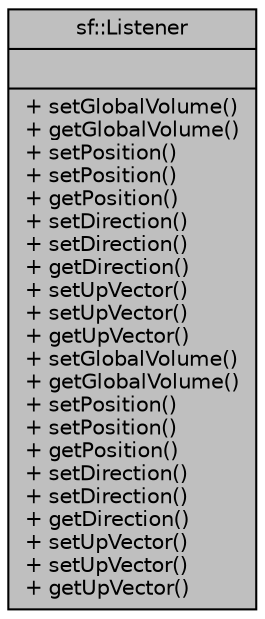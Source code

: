 digraph "sf::Listener"
{
 // LATEX_PDF_SIZE
  edge [fontname="Helvetica",fontsize="10",labelfontname="Helvetica",labelfontsize="10"];
  node [fontname="Helvetica",fontsize="10",shape=record];
  Node1 [label="{sf::Listener\n||+ setGlobalVolume()\l+ getGlobalVolume()\l+ setPosition()\l+ setPosition()\l+ getPosition()\l+ setDirection()\l+ setDirection()\l+ getDirection()\l+ setUpVector()\l+ setUpVector()\l+ getUpVector()\l+ setGlobalVolume()\l+ getGlobalVolume()\l+ setPosition()\l+ setPosition()\l+ getPosition()\l+ setDirection()\l+ setDirection()\l+ getDirection()\l+ setUpVector()\l+ setUpVector()\l+ getUpVector()\l}",height=0.2,width=0.4,color="black", fillcolor="grey75", style="filled", fontcolor="black",tooltip="The audio listener is the point in the scene from where all the sounds are heard."];
}
